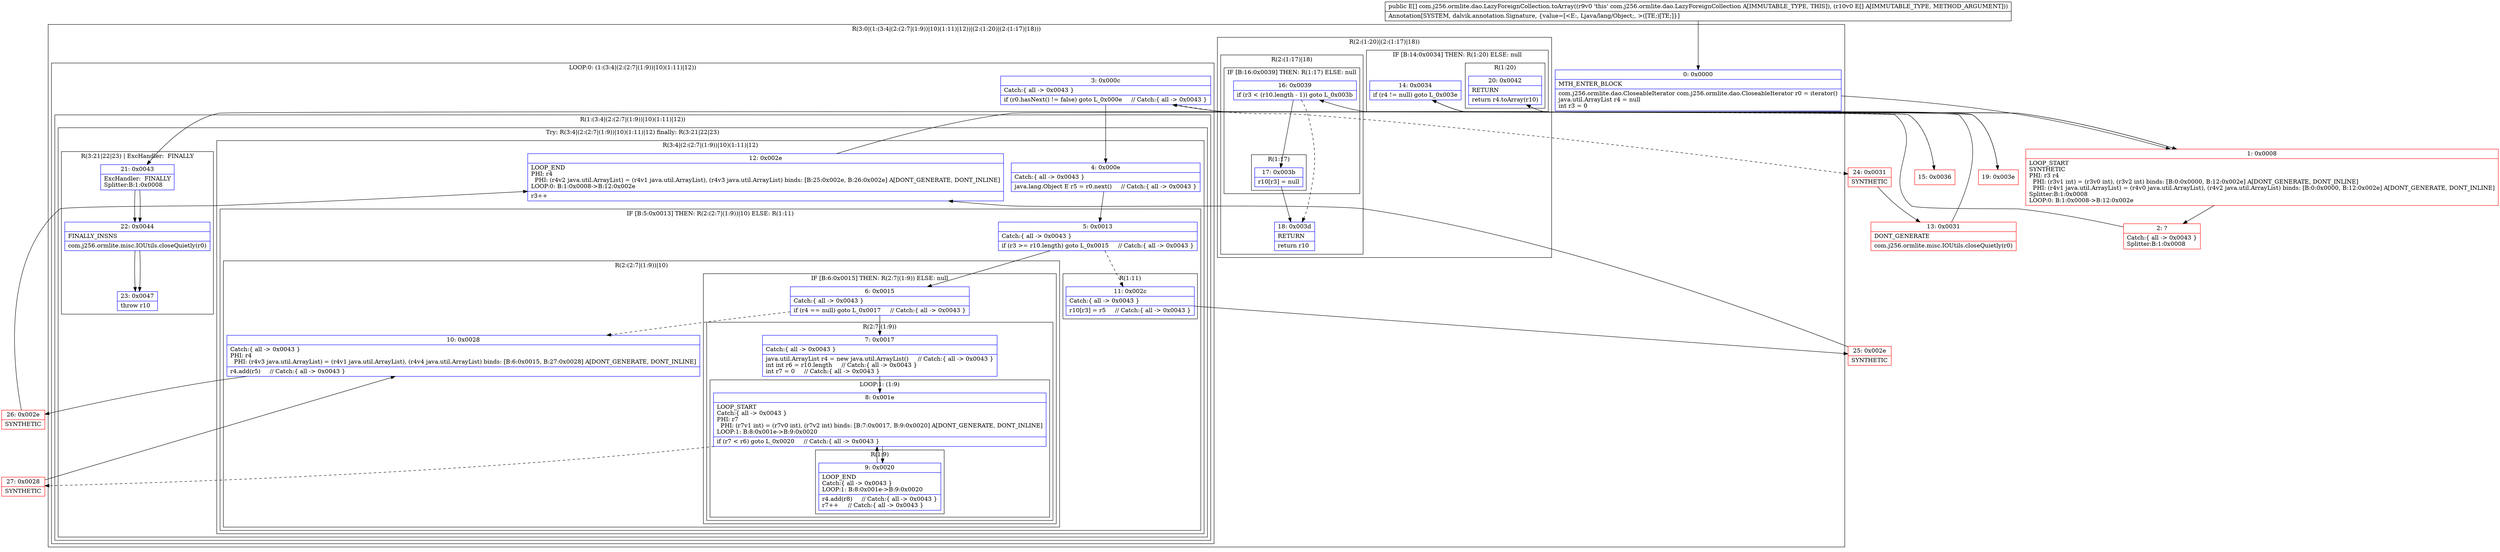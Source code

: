 digraph "CFG forcom.j256.ormlite.dao.LazyForeignCollection.toArray([Ljava\/lang\/Object;)[Ljava\/lang\/Object;" {
subgraph cluster_Region_674797078 {
label = "R(3:0|(1:(3:4|(2:(2:7|(1:9))|10)(1:11)|12))|(2:(1:20)|(2:(1:17)|18)))";
node [shape=record,color=blue];
Node_0 [shape=record,label="{0\:\ 0x0000|MTH_ENTER_BLOCK\l|com.j256.ormlite.dao.CloseableIterator com.j256.ormlite.dao.CloseableIterator r0 = iterator()\ljava.util.ArrayList r4 = null\lint r3 = 0\l}"];
subgraph cluster_LoopRegion_312396058 {
label = "LOOP:0: (1:(3:4|(2:(2:7|(1:9))|10)(1:11)|12))";
node [shape=record,color=blue];
Node_3 [shape=record,label="{3\:\ 0x000c|Catch:\{ all \-\> 0x0043 \}\l|if (r0.hasNext() != false) goto L_0x000e     \/\/ Catch:\{ all \-\> 0x0043 \}\l}"];
subgraph cluster_Region_22923196 {
label = "R(1:(3:4|(2:(2:7|(1:9))|10)(1:11)|12))";
node [shape=record,color=blue];
subgraph cluster_TryCatchRegion_221847616 {
label = "Try: R(3:4|(2:(2:7|(1:9))|10)(1:11)|12) finally: R(3:21|22|23)";
node [shape=record,color=blue];
subgraph cluster_Region_310213479 {
label = "R(3:4|(2:(2:7|(1:9))|10)(1:11)|12)";
node [shape=record,color=blue];
Node_4 [shape=record,label="{4\:\ 0x000e|Catch:\{ all \-\> 0x0043 \}\l|java.lang.Object E r5 = r0.next()     \/\/ Catch:\{ all \-\> 0x0043 \}\l}"];
subgraph cluster_IfRegion_1436189913 {
label = "IF [B:5:0x0013] THEN: R(2:(2:7|(1:9))|10) ELSE: R(1:11)";
node [shape=record,color=blue];
Node_5 [shape=record,label="{5\:\ 0x0013|Catch:\{ all \-\> 0x0043 \}\l|if (r3 \>= r10.length) goto L_0x0015     \/\/ Catch:\{ all \-\> 0x0043 \}\l}"];
subgraph cluster_Region_1393145314 {
label = "R(2:(2:7|(1:9))|10)";
node [shape=record,color=blue];
subgraph cluster_IfRegion_1667349332 {
label = "IF [B:6:0x0015] THEN: R(2:7|(1:9)) ELSE: null";
node [shape=record,color=blue];
Node_6 [shape=record,label="{6\:\ 0x0015|Catch:\{ all \-\> 0x0043 \}\l|if (r4 == null) goto L_0x0017     \/\/ Catch:\{ all \-\> 0x0043 \}\l}"];
subgraph cluster_Region_122909885 {
label = "R(2:7|(1:9))";
node [shape=record,color=blue];
Node_7 [shape=record,label="{7\:\ 0x0017|Catch:\{ all \-\> 0x0043 \}\l|java.util.ArrayList r4 = new java.util.ArrayList()     \/\/ Catch:\{ all \-\> 0x0043 \}\lint int r6 = r10.length     \/\/ Catch:\{ all \-\> 0x0043 \}\lint r7 = 0     \/\/ Catch:\{ all \-\> 0x0043 \}\l}"];
subgraph cluster_LoopRegion_1473661880 {
label = "LOOP:1: (1:9)";
node [shape=record,color=blue];
Node_8 [shape=record,label="{8\:\ 0x001e|LOOP_START\lCatch:\{ all \-\> 0x0043 \}\lPHI: r7 \l  PHI: (r7v1 int) = (r7v0 int), (r7v2 int) binds: [B:7:0x0017, B:9:0x0020] A[DONT_GENERATE, DONT_INLINE]\lLOOP:1: B:8:0x001e\-\>B:9:0x0020\l|if (r7 \< r6) goto L_0x0020     \/\/ Catch:\{ all \-\> 0x0043 \}\l}"];
subgraph cluster_Region_1029443532 {
label = "R(1:9)";
node [shape=record,color=blue];
Node_9 [shape=record,label="{9\:\ 0x0020|LOOP_END\lCatch:\{ all \-\> 0x0043 \}\lLOOP:1: B:8:0x001e\-\>B:9:0x0020\l|r4.add(r8)     \/\/ Catch:\{ all \-\> 0x0043 \}\lr7++     \/\/ Catch:\{ all \-\> 0x0043 \}\l}"];
}
}
}
}
Node_10 [shape=record,label="{10\:\ 0x0028|Catch:\{ all \-\> 0x0043 \}\lPHI: r4 \l  PHI: (r4v3 java.util.ArrayList) = (r4v1 java.util.ArrayList), (r4v4 java.util.ArrayList) binds: [B:6:0x0015, B:27:0x0028] A[DONT_GENERATE, DONT_INLINE]\l|r4.add(r5)     \/\/ Catch:\{ all \-\> 0x0043 \}\l}"];
}
subgraph cluster_Region_68805355 {
label = "R(1:11)";
node [shape=record,color=blue];
Node_11 [shape=record,label="{11\:\ 0x002c|Catch:\{ all \-\> 0x0043 \}\l|r10[r3] = r5     \/\/ Catch:\{ all \-\> 0x0043 \}\l}"];
}
}
Node_12 [shape=record,label="{12\:\ 0x002e|LOOP_END\lPHI: r4 \l  PHI: (r4v2 java.util.ArrayList) = (r4v1 java.util.ArrayList), (r4v3 java.util.ArrayList) binds: [B:25:0x002e, B:26:0x002e] A[DONT_GENERATE, DONT_INLINE]\lLOOP:0: B:1:0x0008\-\>B:12:0x002e\l|r3++\l}"];
}
subgraph cluster_Region_1798817771 {
label = "R(3:21|22|23) | ExcHandler:  FINALLY\l";
node [shape=record,color=blue];
Node_21 [shape=record,label="{21\:\ 0x0043|ExcHandler:  FINALLY\lSplitter:B:1:0x0008\l}"];
Node_22 [shape=record,label="{22\:\ 0x0044|FINALLY_INSNS\l|com.j256.ormlite.misc.IOUtils.closeQuietly(r0)\l}"];
Node_23 [shape=record,label="{23\:\ 0x0047|throw r10\l}"];
}
}
}
}
subgraph cluster_Region_710858127 {
label = "R(2:(1:20)|(2:(1:17)|18))";
node [shape=record,color=blue];
subgraph cluster_IfRegion_440287772 {
label = "IF [B:14:0x0034] THEN: R(1:20) ELSE: null";
node [shape=record,color=blue];
Node_14 [shape=record,label="{14\:\ 0x0034|if (r4 != null) goto L_0x003e\l}"];
subgraph cluster_Region_1331942959 {
label = "R(1:20)";
node [shape=record,color=blue];
Node_20 [shape=record,label="{20\:\ 0x0042|RETURN\l|return r4.toArray(r10)\l}"];
}
}
subgraph cluster_Region_1171359583 {
label = "R(2:(1:17)|18)";
node [shape=record,color=blue];
subgraph cluster_IfRegion_438432047 {
label = "IF [B:16:0x0039] THEN: R(1:17) ELSE: null";
node [shape=record,color=blue];
Node_16 [shape=record,label="{16\:\ 0x0039|if (r3 \< (r10.length \- 1)) goto L_0x003b\l}"];
subgraph cluster_Region_1205780424 {
label = "R(1:17)";
node [shape=record,color=blue];
Node_17 [shape=record,label="{17\:\ 0x003b|r10[r3] = null\l}"];
}
}
Node_18 [shape=record,label="{18\:\ 0x003d|RETURN\l|return r10\l}"];
}
}
}
subgraph cluster_Region_1798817771 {
label = "R(3:21|22|23) | ExcHandler:  FINALLY\l";
node [shape=record,color=blue];
Node_21 [shape=record,label="{21\:\ 0x0043|ExcHandler:  FINALLY\lSplitter:B:1:0x0008\l}"];
Node_22 [shape=record,label="{22\:\ 0x0044|FINALLY_INSNS\l|com.j256.ormlite.misc.IOUtils.closeQuietly(r0)\l}"];
Node_23 [shape=record,label="{23\:\ 0x0047|throw r10\l}"];
}
Node_1 [shape=record,color=red,label="{1\:\ 0x0008|LOOP_START\lSYNTHETIC\lPHI: r3 r4 \l  PHI: (r3v1 int) = (r3v0 int), (r3v2 int) binds: [B:0:0x0000, B:12:0x002e] A[DONT_GENERATE, DONT_INLINE]\l  PHI: (r4v1 java.util.ArrayList) = (r4v0 java.util.ArrayList), (r4v2 java.util.ArrayList) binds: [B:0:0x0000, B:12:0x002e] A[DONT_GENERATE, DONT_INLINE]\lSplitter:B:1:0x0008\lLOOP:0: B:1:0x0008\-\>B:12:0x002e\l}"];
Node_2 [shape=record,color=red,label="{2\:\ ?|Catch:\{ all \-\> 0x0043 \}\lSplitter:B:1:0x0008\l}"];
Node_13 [shape=record,color=red,label="{13\:\ 0x0031|DONT_GENERATE\l|com.j256.ormlite.misc.IOUtils.closeQuietly(r0)\l}"];
Node_15 [shape=record,color=red,label="{15\:\ 0x0036}"];
Node_19 [shape=record,color=red,label="{19\:\ 0x003e}"];
Node_24 [shape=record,color=red,label="{24\:\ 0x0031|SYNTHETIC\l}"];
Node_25 [shape=record,color=red,label="{25\:\ 0x002e|SYNTHETIC\l}"];
Node_26 [shape=record,color=red,label="{26\:\ 0x002e|SYNTHETIC\l}"];
Node_27 [shape=record,color=red,label="{27\:\ 0x0028|SYNTHETIC\l}"];
MethodNode[shape=record,label="{public E[] com.j256.ormlite.dao.LazyForeignCollection.toArray((r9v0 'this' com.j256.ormlite.dao.LazyForeignCollection A[IMMUTABLE_TYPE, THIS]), (r10v0 E[] A[IMMUTABLE_TYPE, METHOD_ARGUMENT]))  | Annotation[SYSTEM, dalvik.annotation.Signature, \{value=[\<E:, Ljava\/lang\/Object;, \>([TE;)[TE;]\}]\l}"];
MethodNode -> Node_0;
Node_0 -> Node_1;
Node_3 -> Node_4;
Node_3 -> Node_24[style=dashed];
Node_4 -> Node_5;
Node_5 -> Node_6;
Node_5 -> Node_11[style=dashed];
Node_6 -> Node_7;
Node_6 -> Node_10[style=dashed];
Node_7 -> Node_8;
Node_8 -> Node_9;
Node_8 -> Node_27[style=dashed];
Node_9 -> Node_8;
Node_10 -> Node_26;
Node_11 -> Node_25;
Node_12 -> Node_1;
Node_21 -> Node_22;
Node_22 -> Node_23;
Node_14 -> Node_15[style=dashed];
Node_14 -> Node_19;
Node_16 -> Node_17;
Node_16 -> Node_18[style=dashed];
Node_17 -> Node_18;
Node_21 -> Node_22;
Node_22 -> Node_23;
Node_1 -> Node_2;
Node_1 -> Node_21;
Node_2 -> Node_3;
Node_13 -> Node_14;
Node_15 -> Node_16;
Node_19 -> Node_20;
Node_24 -> Node_13;
Node_25 -> Node_12;
Node_26 -> Node_12;
Node_27 -> Node_10;
}


